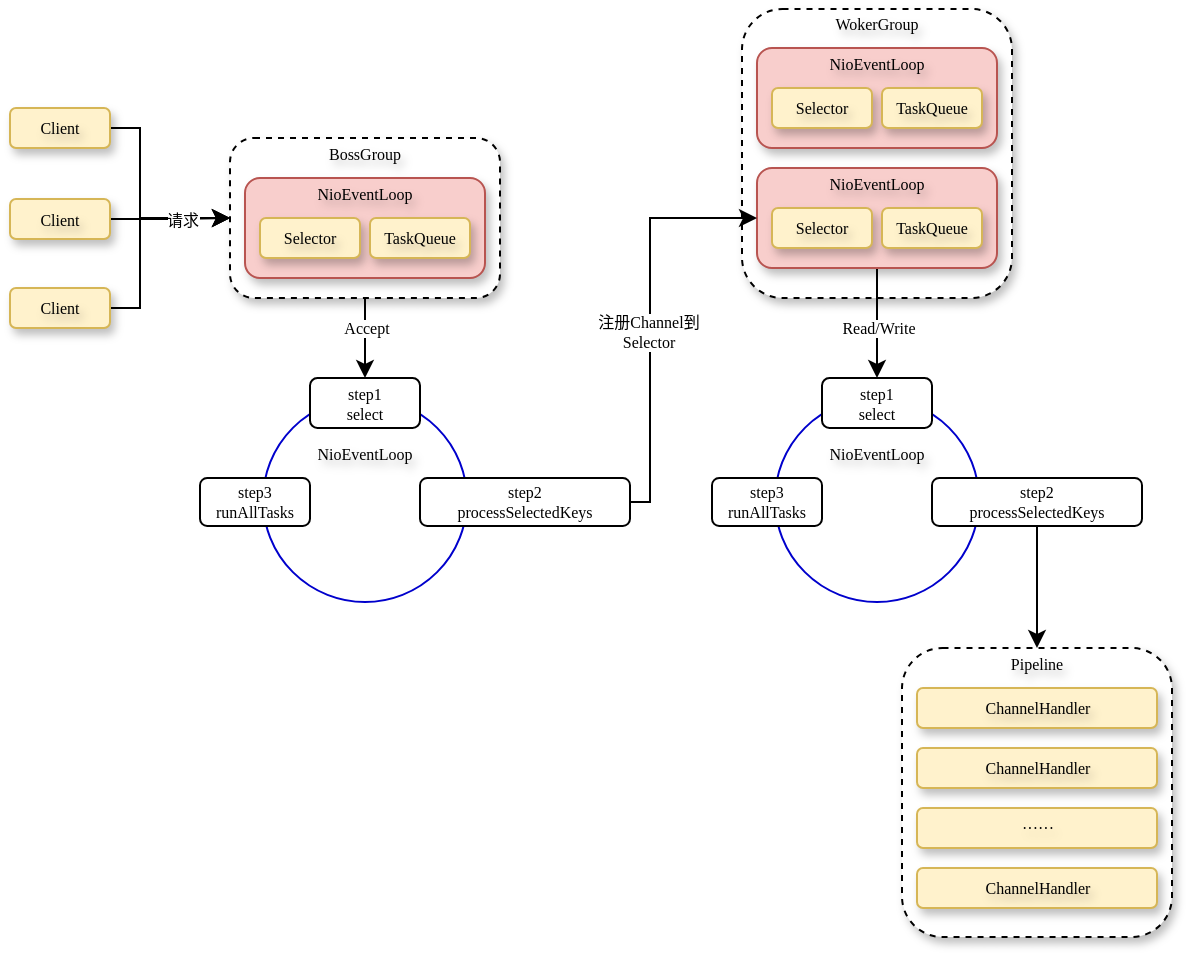 <mxfile version="26.0.16">
  <diagram name="第 1 页" id="clWs-OmhBCykppdtENqQ">
    <mxGraphModel dx="988" dy="523" grid="1" gridSize="5" guides="1" tooltips="1" connect="1" arrows="1" fold="1" page="0" pageScale="1" pageWidth="827" pageHeight="1169" background="none" math="0" shadow="0" adaptiveColors="auto">
      <root>
        <mxCell id="0" />
        <mxCell id="1" parent="0" />
        <mxCell id="pYYhKTb0QvZ3Pn_tf8PN-61" style="edgeStyle=orthogonalEdgeStyle;rounded=0;orthogonalLoop=1;jettySize=auto;html=1;exitX=1;exitY=0.5;exitDx=0;exitDy=0;entryX=0;entryY=0.5;entryDx=0;entryDy=0;fontSize=8;fontFamily=文道颜楷体;" edge="1" parent="1" source="h2YtI4ANiAco8HKfHFxF-15" target="pYYhKTb0QvZ3Pn_tf8PN-54">
          <mxGeometry relative="1" as="geometry">
            <Array as="points">
              <mxPoint x="255" y="195" />
              <mxPoint x="255" y="240" />
            </Array>
          </mxGeometry>
        </mxCell>
        <mxCell id="h2YtI4ANiAco8HKfHFxF-15" value="Client" style="rounded=1;whiteSpace=wrap;html=1;fillColor=#fff2cc;strokeColor=#d6b656;fontSize=8;shadow=1;fontFamily=文道颜楷体;textShadow=1;" parent="1" vertex="1">
          <mxGeometry x="190" y="185" width="50" height="20" as="geometry" />
        </mxCell>
        <mxCell id="pYYhKTb0QvZ3Pn_tf8PN-62" style="edgeStyle=orthogonalEdgeStyle;rounded=0;orthogonalLoop=1;jettySize=auto;html=1;exitX=1;exitY=0.5;exitDx=0;exitDy=0;entryX=0;entryY=0.5;entryDx=0;entryDy=0;fontSize=8;fontFamily=文道颜楷体;" edge="1" parent="1" source="h2YtI4ANiAco8HKfHFxF-24" target="pYYhKTb0QvZ3Pn_tf8PN-54">
          <mxGeometry relative="1" as="geometry">
            <Array as="points">
              <mxPoint x="255" y="285" />
              <mxPoint x="255" y="240" />
            </Array>
          </mxGeometry>
        </mxCell>
        <mxCell id="h2YtI4ANiAco8HKfHFxF-24" value="Client" style="rounded=1;whiteSpace=wrap;html=1;fillColor=#fff2cc;strokeColor=#d6b656;fontSize=8;rotation=0;shadow=1;fontFamily=文道颜楷体;textShadow=1;" parent="1" vertex="1">
          <mxGeometry x="190" y="275" width="50" height="20" as="geometry" />
        </mxCell>
        <mxCell id="pYYhKTb0QvZ3Pn_tf8PN-60" style="edgeStyle=orthogonalEdgeStyle;rounded=0;orthogonalLoop=1;jettySize=auto;html=1;exitX=1;exitY=0.5;exitDx=0;exitDy=0;entryX=0;entryY=0.5;entryDx=0;entryDy=0;fontSize=8;fontFamily=文道颜楷体;" edge="1" parent="1" source="pYYhKTb0QvZ3Pn_tf8PN-48" target="pYYhKTb0QvZ3Pn_tf8PN-54">
          <mxGeometry relative="1" as="geometry" />
        </mxCell>
        <mxCell id="pYYhKTb0QvZ3Pn_tf8PN-63" value="请求" style="edgeLabel;html=1;align=center;verticalAlign=middle;resizable=0;points=[];fontSize=8;fontFamily=文道颜楷体;" vertex="1" connectable="0" parent="pYYhKTb0QvZ3Pn_tf8PN-60">
          <mxGeometry x="0.185" relative="1" as="geometry">
            <mxPoint y="1" as="offset" />
          </mxGeometry>
        </mxCell>
        <mxCell id="pYYhKTb0QvZ3Pn_tf8PN-48" value="Client" style="rounded=1;whiteSpace=wrap;html=1;fillColor=#fff2cc;strokeColor=#d6b656;fontSize=8;shadow=1;fontFamily=文道颜楷体;textShadow=1;" vertex="1" parent="1">
          <mxGeometry x="190" y="230.5" width="50" height="20" as="geometry" />
        </mxCell>
        <mxCell id="pYYhKTb0QvZ3Pn_tf8PN-65" style="edgeStyle=orthogonalEdgeStyle;rounded=0;orthogonalLoop=1;jettySize=auto;html=1;exitX=0.5;exitY=1;exitDx=0;exitDy=0;entryX=0.5;entryY=0;entryDx=0;entryDy=0;fontSize=8;fontFamily=文道颜楷体;" edge="1" parent="1" source="pYYhKTb0QvZ3Pn_tf8PN-54" target="pYYhKTb0QvZ3Pn_tf8PN-66">
          <mxGeometry relative="1" as="geometry" />
        </mxCell>
        <mxCell id="pYYhKTb0QvZ3Pn_tf8PN-109" value="Accept" style="edgeLabel;html=1;align=center;verticalAlign=middle;resizable=0;points=[];fontSize=8;fontFamily=文道颜楷体;" vertex="1" connectable="0" parent="pYYhKTb0QvZ3Pn_tf8PN-65">
          <mxGeometry x="-0.341" y="2" relative="1" as="geometry">
            <mxPoint x="-2" y="2" as="offset" />
          </mxGeometry>
        </mxCell>
        <mxCell id="pYYhKTb0QvZ3Pn_tf8PN-54" value="" style="rounded=1;whiteSpace=wrap;html=1;fontSize=8;dashed=1;shadow=1;textShadow=1;fontFamily=文道颜楷体;" vertex="1" parent="1">
          <mxGeometry x="300" y="200" width="135" height="80" as="geometry" />
        </mxCell>
        <mxCell id="pYYhKTb0QvZ3Pn_tf8PN-55" value="BossGroup" style="text;html=1;align=center;verticalAlign=middle;whiteSpace=wrap;rounded=0;fontSize=8;shadow=1;textShadow=1;fontFamily=文道颜楷体;" vertex="1" parent="1">
          <mxGeometry x="335" y="200" width="65" height="15" as="geometry" />
        </mxCell>
        <mxCell id="pYYhKTb0QvZ3Pn_tf8PN-56" value="" style="rounded=1;whiteSpace=wrap;html=1;shadow=1;textShadow=1;fontSize=8;fontFamily=文道颜楷体;fillColor=#f8cecc;strokeColor=#b85450;" vertex="1" parent="1">
          <mxGeometry x="307.5" y="220" width="120" height="50" as="geometry" />
        </mxCell>
        <mxCell id="pYYhKTb0QvZ3Pn_tf8PN-57" value="NioEventLoop" style="text;html=1;align=center;verticalAlign=middle;whiteSpace=wrap;rounded=0;fontSize=8;shadow=1;textShadow=1;fontFamily=文道颜楷体;" vertex="1" parent="1">
          <mxGeometry x="325" y="220" width="85" height="15" as="geometry" />
        </mxCell>
        <mxCell id="pYYhKTb0QvZ3Pn_tf8PN-58" value="Selector" style="rounded=1;whiteSpace=wrap;html=1;fillColor=#fff2cc;strokeColor=#d6b656;fontSize=8;shadow=1;fontFamily=文道颜楷体;textShadow=1;" vertex="1" parent="1">
          <mxGeometry x="315" y="240" width="50" height="20" as="geometry" />
        </mxCell>
        <mxCell id="pYYhKTb0QvZ3Pn_tf8PN-59" value="TaskQueue" style="rounded=1;whiteSpace=wrap;html=1;fillColor=#fff2cc;strokeColor=#d6b656;fontSize=8;shadow=1;fontFamily=文道颜楷体;textShadow=1;" vertex="1" parent="1">
          <mxGeometry x="370" y="240" width="50" height="20" as="geometry" />
        </mxCell>
        <mxCell id="pYYhKTb0QvZ3Pn_tf8PN-64" value="" style="ellipse;whiteSpace=wrap;html=1;aspect=fixed;fontSize=8;fontFamily=文道颜楷体;strokeColor=#0000CC;" vertex="1" parent="1">
          <mxGeometry x="316.5" y="330" width="102" height="102" as="geometry" />
        </mxCell>
        <mxCell id="pYYhKTb0QvZ3Pn_tf8PN-66" value="step1&lt;div&gt;select&lt;/div&gt;" style="rounded=1;whiteSpace=wrap;html=1;fontSize=8;fontFamily=文道颜楷体;" vertex="1" parent="1">
          <mxGeometry x="340" y="320" width="55" height="25" as="geometry" />
        </mxCell>
        <mxCell id="pYYhKTb0QvZ3Pn_tf8PN-68" value="step2&lt;div&gt;processSelectedKeys&lt;/div&gt;" style="rounded=1;whiteSpace=wrap;html=1;fontSize=8;fontFamily=文道颜楷体;" vertex="1" parent="1">
          <mxGeometry x="395" y="370" width="105" height="24" as="geometry" />
        </mxCell>
        <mxCell id="pYYhKTb0QvZ3Pn_tf8PN-69" value="step3&lt;div&gt;runAllTasks&lt;/div&gt;" style="rounded=1;whiteSpace=wrap;html=1;fontSize=8;fontFamily=文道颜楷体;" vertex="1" parent="1">
          <mxGeometry x="285" y="370" width="55" height="24" as="geometry" />
        </mxCell>
        <mxCell id="pYYhKTb0QvZ3Pn_tf8PN-70" value="NioEventLoop" style="text;html=1;align=center;verticalAlign=middle;whiteSpace=wrap;rounded=0;fontSize=8;shadow=1;textShadow=1;fontFamily=文道颜楷体;" vertex="1" parent="1">
          <mxGeometry x="335" y="350" width="65" height="15" as="geometry" />
        </mxCell>
        <mxCell id="pYYhKTb0QvZ3Pn_tf8PN-80" value="" style="rounded=1;whiteSpace=wrap;html=1;fontSize=8;dashed=1;shadow=1;textShadow=1;fontFamily=文道颜楷体;" vertex="1" parent="1">
          <mxGeometry x="556" y="135.5" width="135" height="144.5" as="geometry" />
        </mxCell>
        <mxCell id="pYYhKTb0QvZ3Pn_tf8PN-81" value="WokerGroup" style="text;html=1;align=center;verticalAlign=middle;whiteSpace=wrap;rounded=0;fontSize=8;shadow=1;textShadow=1;fontFamily=文道颜楷体;" vertex="1" parent="1">
          <mxGeometry x="591" y="135.5" width="65" height="15" as="geometry" />
        </mxCell>
        <mxCell id="pYYhKTb0QvZ3Pn_tf8PN-83" value="" style="rounded=1;whiteSpace=wrap;html=1;shadow=1;textShadow=1;fontSize=8;fontFamily=文道颜楷体;fillColor=#f8cecc;strokeColor=#b85450;" vertex="1" parent="1">
          <mxGeometry x="563.5" y="155" width="120" height="50" as="geometry" />
        </mxCell>
        <mxCell id="pYYhKTb0QvZ3Pn_tf8PN-84" value="NioEventLoop" style="text;html=1;align=center;verticalAlign=middle;whiteSpace=wrap;rounded=0;fontSize=8;shadow=1;textShadow=1;fontFamily=文道颜楷体;" vertex="1" parent="1">
          <mxGeometry x="581" y="155" width="85" height="15" as="geometry" />
        </mxCell>
        <mxCell id="pYYhKTb0QvZ3Pn_tf8PN-85" value="Selector" style="rounded=1;whiteSpace=wrap;html=1;fillColor=#fff2cc;strokeColor=#d6b656;fontSize=8;shadow=1;fontFamily=文道颜楷体;textShadow=1;" vertex="1" parent="1">
          <mxGeometry x="571" y="175" width="50" height="20" as="geometry" />
        </mxCell>
        <mxCell id="pYYhKTb0QvZ3Pn_tf8PN-86" value="TaskQueue" style="rounded=1;whiteSpace=wrap;html=1;fillColor=#fff2cc;strokeColor=#d6b656;fontSize=8;shadow=1;fontFamily=文道颜楷体;textShadow=1;" vertex="1" parent="1">
          <mxGeometry x="626" y="175" width="50" height="20" as="geometry" />
        </mxCell>
        <mxCell id="pYYhKTb0QvZ3Pn_tf8PN-100" style="edgeStyle=orthogonalEdgeStyle;rounded=0;orthogonalLoop=1;jettySize=auto;html=1;exitX=0.5;exitY=1;exitDx=0;exitDy=0;fontSize=8;fontFamily=文道颜楷体;" edge="1" parent="1" source="pYYhKTb0QvZ3Pn_tf8PN-87" target="pYYhKTb0QvZ3Pn_tf8PN-94">
          <mxGeometry relative="1" as="geometry" />
        </mxCell>
        <mxCell id="pYYhKTb0QvZ3Pn_tf8PN-108" value="Read/Write" style="edgeLabel;html=1;align=center;verticalAlign=middle;resizable=0;points=[];fontSize=8;fontFamily=文道颜楷体;" vertex="1" connectable="0" parent="pYYhKTb0QvZ3Pn_tf8PN-100">
          <mxGeometry x="-0.171" y="-1" relative="1" as="geometry">
            <mxPoint x="1" y="7" as="offset" />
          </mxGeometry>
        </mxCell>
        <mxCell id="pYYhKTb0QvZ3Pn_tf8PN-87" value="" style="rounded=1;whiteSpace=wrap;html=1;shadow=1;textShadow=1;fontSize=8;fontFamily=文道颜楷体;fillColor=#f8cecc;strokeColor=#b85450;" vertex="1" parent="1">
          <mxGeometry x="563.5" y="215" width="120" height="50" as="geometry" />
        </mxCell>
        <mxCell id="pYYhKTb0QvZ3Pn_tf8PN-88" value="NioEventLoop" style="text;html=1;align=center;verticalAlign=middle;whiteSpace=wrap;rounded=0;fontSize=8;shadow=1;textShadow=1;fontFamily=文道颜楷体;" vertex="1" parent="1">
          <mxGeometry x="581" y="215" width="85" height="15" as="geometry" />
        </mxCell>
        <mxCell id="pYYhKTb0QvZ3Pn_tf8PN-89" value="Selector" style="rounded=1;whiteSpace=wrap;html=1;fillColor=#fff2cc;strokeColor=#d6b656;fontSize=8;shadow=1;fontFamily=文道颜楷体;textShadow=1;" vertex="1" parent="1">
          <mxGeometry x="571" y="235" width="50" height="20" as="geometry" />
        </mxCell>
        <mxCell id="pYYhKTb0QvZ3Pn_tf8PN-90" value="TaskQueue" style="rounded=1;whiteSpace=wrap;html=1;fillColor=#fff2cc;strokeColor=#d6b656;fontSize=8;shadow=1;fontFamily=文道颜楷体;textShadow=1;" vertex="1" parent="1">
          <mxGeometry x="626" y="235" width="50" height="20" as="geometry" />
        </mxCell>
        <mxCell id="pYYhKTb0QvZ3Pn_tf8PN-91" style="edgeStyle=orthogonalEdgeStyle;rounded=0;orthogonalLoop=1;jettySize=auto;html=1;exitX=1;exitY=0.5;exitDx=0;exitDy=0;entryX=0;entryY=0.5;entryDx=0;entryDy=0;fontSize=8;fontFamily=文道颜楷体;" edge="1" parent="1" source="pYYhKTb0QvZ3Pn_tf8PN-68" target="pYYhKTb0QvZ3Pn_tf8PN-87">
          <mxGeometry relative="1" as="geometry">
            <Array as="points">
              <mxPoint x="510" y="382" />
              <mxPoint x="510" y="240" />
            </Array>
          </mxGeometry>
        </mxCell>
        <mxCell id="pYYhKTb0QvZ3Pn_tf8PN-92" value="注册Channel到&lt;div&gt;Selector&lt;/div&gt;" style="edgeLabel;html=1;align=center;verticalAlign=middle;resizable=0;points=[];fontSize=8;fontFamily=文道颜楷体;" vertex="1" connectable="0" parent="pYYhKTb0QvZ3Pn_tf8PN-91">
          <mxGeometry x="-0.074" y="1" relative="1" as="geometry">
            <mxPoint as="offset" />
          </mxGeometry>
        </mxCell>
        <mxCell id="pYYhKTb0QvZ3Pn_tf8PN-93" value="" style="ellipse;whiteSpace=wrap;html=1;aspect=fixed;fontSize=8;fontFamily=文道颜楷体;strokeColor=#0000CC;" vertex="1" parent="1">
          <mxGeometry x="572.5" y="330" width="102" height="102" as="geometry" />
        </mxCell>
        <mxCell id="pYYhKTb0QvZ3Pn_tf8PN-94" value="step1&lt;div&gt;select&lt;/div&gt;" style="rounded=1;whiteSpace=wrap;html=1;fontSize=8;fontFamily=文道颜楷体;" vertex="1" parent="1">
          <mxGeometry x="596" y="320" width="55" height="25" as="geometry" />
        </mxCell>
        <mxCell id="pYYhKTb0QvZ3Pn_tf8PN-107" style="edgeStyle=orthogonalEdgeStyle;rounded=0;orthogonalLoop=1;jettySize=auto;html=1;exitX=0.5;exitY=1;exitDx=0;exitDy=0;fontSize=8;fontFamily=文道颜楷体;" edge="1" parent="1" source="pYYhKTb0QvZ3Pn_tf8PN-95" target="pYYhKTb0QvZ3Pn_tf8PN-102">
          <mxGeometry relative="1" as="geometry" />
        </mxCell>
        <mxCell id="pYYhKTb0QvZ3Pn_tf8PN-95" value="step2&lt;div&gt;processSelectedKeys&lt;/div&gt;" style="rounded=1;whiteSpace=wrap;html=1;fontSize=8;fontFamily=文道颜楷体;" vertex="1" parent="1">
          <mxGeometry x="651" y="370" width="105" height="24" as="geometry" />
        </mxCell>
        <mxCell id="pYYhKTb0QvZ3Pn_tf8PN-96" value="step3&lt;div&gt;runAllTasks&lt;/div&gt;" style="rounded=1;whiteSpace=wrap;html=1;fontSize=8;fontFamily=文道颜楷体;" vertex="1" parent="1">
          <mxGeometry x="541" y="370" width="55" height="24" as="geometry" />
        </mxCell>
        <mxCell id="pYYhKTb0QvZ3Pn_tf8PN-97" value="NioEventLoop" style="text;html=1;align=center;verticalAlign=middle;whiteSpace=wrap;rounded=0;fontSize=8;shadow=1;textShadow=1;fontFamily=文道颜楷体;" vertex="1" parent="1">
          <mxGeometry x="591" y="350" width="65" height="15" as="geometry" />
        </mxCell>
        <mxCell id="pYYhKTb0QvZ3Pn_tf8PN-101" value="" style="rounded=1;whiteSpace=wrap;html=1;fontSize=8;dashed=1;shadow=1;textShadow=1;fontFamily=文道颜楷体;" vertex="1" parent="1">
          <mxGeometry x="636" y="455" width="135" height="144.5" as="geometry" />
        </mxCell>
        <mxCell id="pYYhKTb0QvZ3Pn_tf8PN-102" value="Pipeline" style="text;html=1;align=center;verticalAlign=middle;whiteSpace=wrap;rounded=0;fontSize=8;shadow=1;textShadow=1;fontFamily=文道颜楷体;" vertex="1" parent="1">
          <mxGeometry x="671" y="455" width="65" height="15" as="geometry" />
        </mxCell>
        <mxCell id="pYYhKTb0QvZ3Pn_tf8PN-103" value="ChannelHandler" style="rounded=1;whiteSpace=wrap;html=1;shadow=1;textShadow=1;fontSize=8;fontFamily=文道颜楷体;fillColor=#fff2cc;strokeColor=#d6b656;" vertex="1" parent="1">
          <mxGeometry x="643.5" y="475" width="120" height="20" as="geometry" />
        </mxCell>
        <mxCell id="pYYhKTb0QvZ3Pn_tf8PN-104" value="ChannelHandler" style="rounded=1;whiteSpace=wrap;html=1;shadow=1;textShadow=1;fontSize=8;fontFamily=文道颜楷体;fillColor=#fff2cc;strokeColor=#d6b656;" vertex="1" parent="1">
          <mxGeometry x="643.5" y="505" width="120" height="20" as="geometry" />
        </mxCell>
        <mxCell id="pYYhKTb0QvZ3Pn_tf8PN-105" value="······" style="rounded=1;whiteSpace=wrap;html=1;shadow=1;textShadow=1;fontSize=8;fontFamily=文道颜楷体;fillColor=#fff2cc;strokeColor=#d6b656;" vertex="1" parent="1">
          <mxGeometry x="643.5" y="535" width="120" height="20" as="geometry" />
        </mxCell>
        <mxCell id="pYYhKTb0QvZ3Pn_tf8PN-106" value="ChannelHandler" style="rounded=1;whiteSpace=wrap;html=1;shadow=1;textShadow=1;fontSize=8;fontFamily=文道颜楷体;fillColor=#fff2cc;strokeColor=#d6b656;" vertex="1" parent="1">
          <mxGeometry x="643.5" y="565" width="120" height="20" as="geometry" />
        </mxCell>
      </root>
    </mxGraphModel>
  </diagram>
</mxfile>
